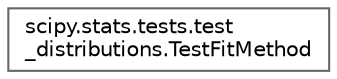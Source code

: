 digraph "Graphical Class Hierarchy"
{
 // LATEX_PDF_SIZE
  bgcolor="transparent";
  edge [fontname=Helvetica,fontsize=10,labelfontname=Helvetica,labelfontsize=10];
  node [fontname=Helvetica,fontsize=10,shape=box,height=0.2,width=0.4];
  rankdir="LR";
  Node0 [id="Node000000",label="scipy.stats.tests.test\l_distributions.TestFitMethod",height=0.2,width=0.4,color="grey40", fillcolor="white", style="filled",URL="$dc/d4f/classscipy_1_1stats_1_1tests_1_1test__distributions_1_1TestFitMethod.html",tooltip=" "];
}

